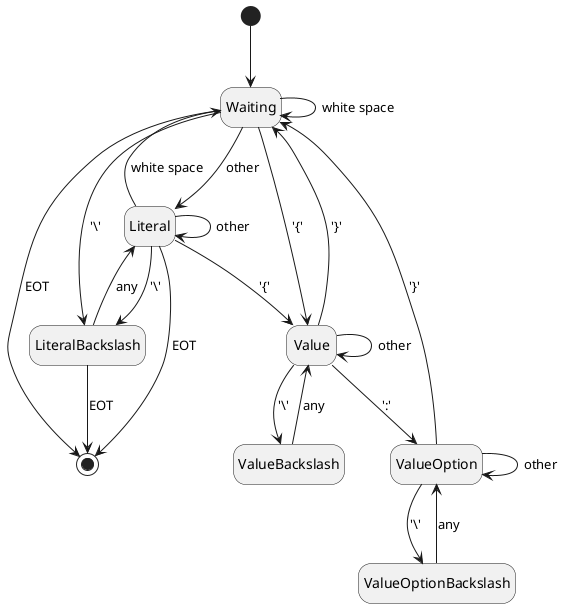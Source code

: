 @startuml

hide empty description

state "Waiting" as W

state "Value" as V
state "ValueBackslash" as VB

state "ValueOption" as VO
state "ValueOptionBackslash" as VOB

state "Literal" as L
state "LiteralBackslash" as LB

[*] --> W

W -> W : white space
V -> V : other
VO -> VO : other
L -> L : other

W --> V : '{'
V --> W : '}'

V --> VB : '\'
VB --> V : any

V --> VO : ':'

VO --> VOB : '\'
VOB --> VO : any

VO --> W : '}'

W --> LB : '\'

LB --> L : any
L --> LB : '\'

W --> L : other
L --> W : white space

L --> V : '{'

W --> [*] : EOT
L --> [*] : EOT
LB --> [*] : EOT

@enduml
